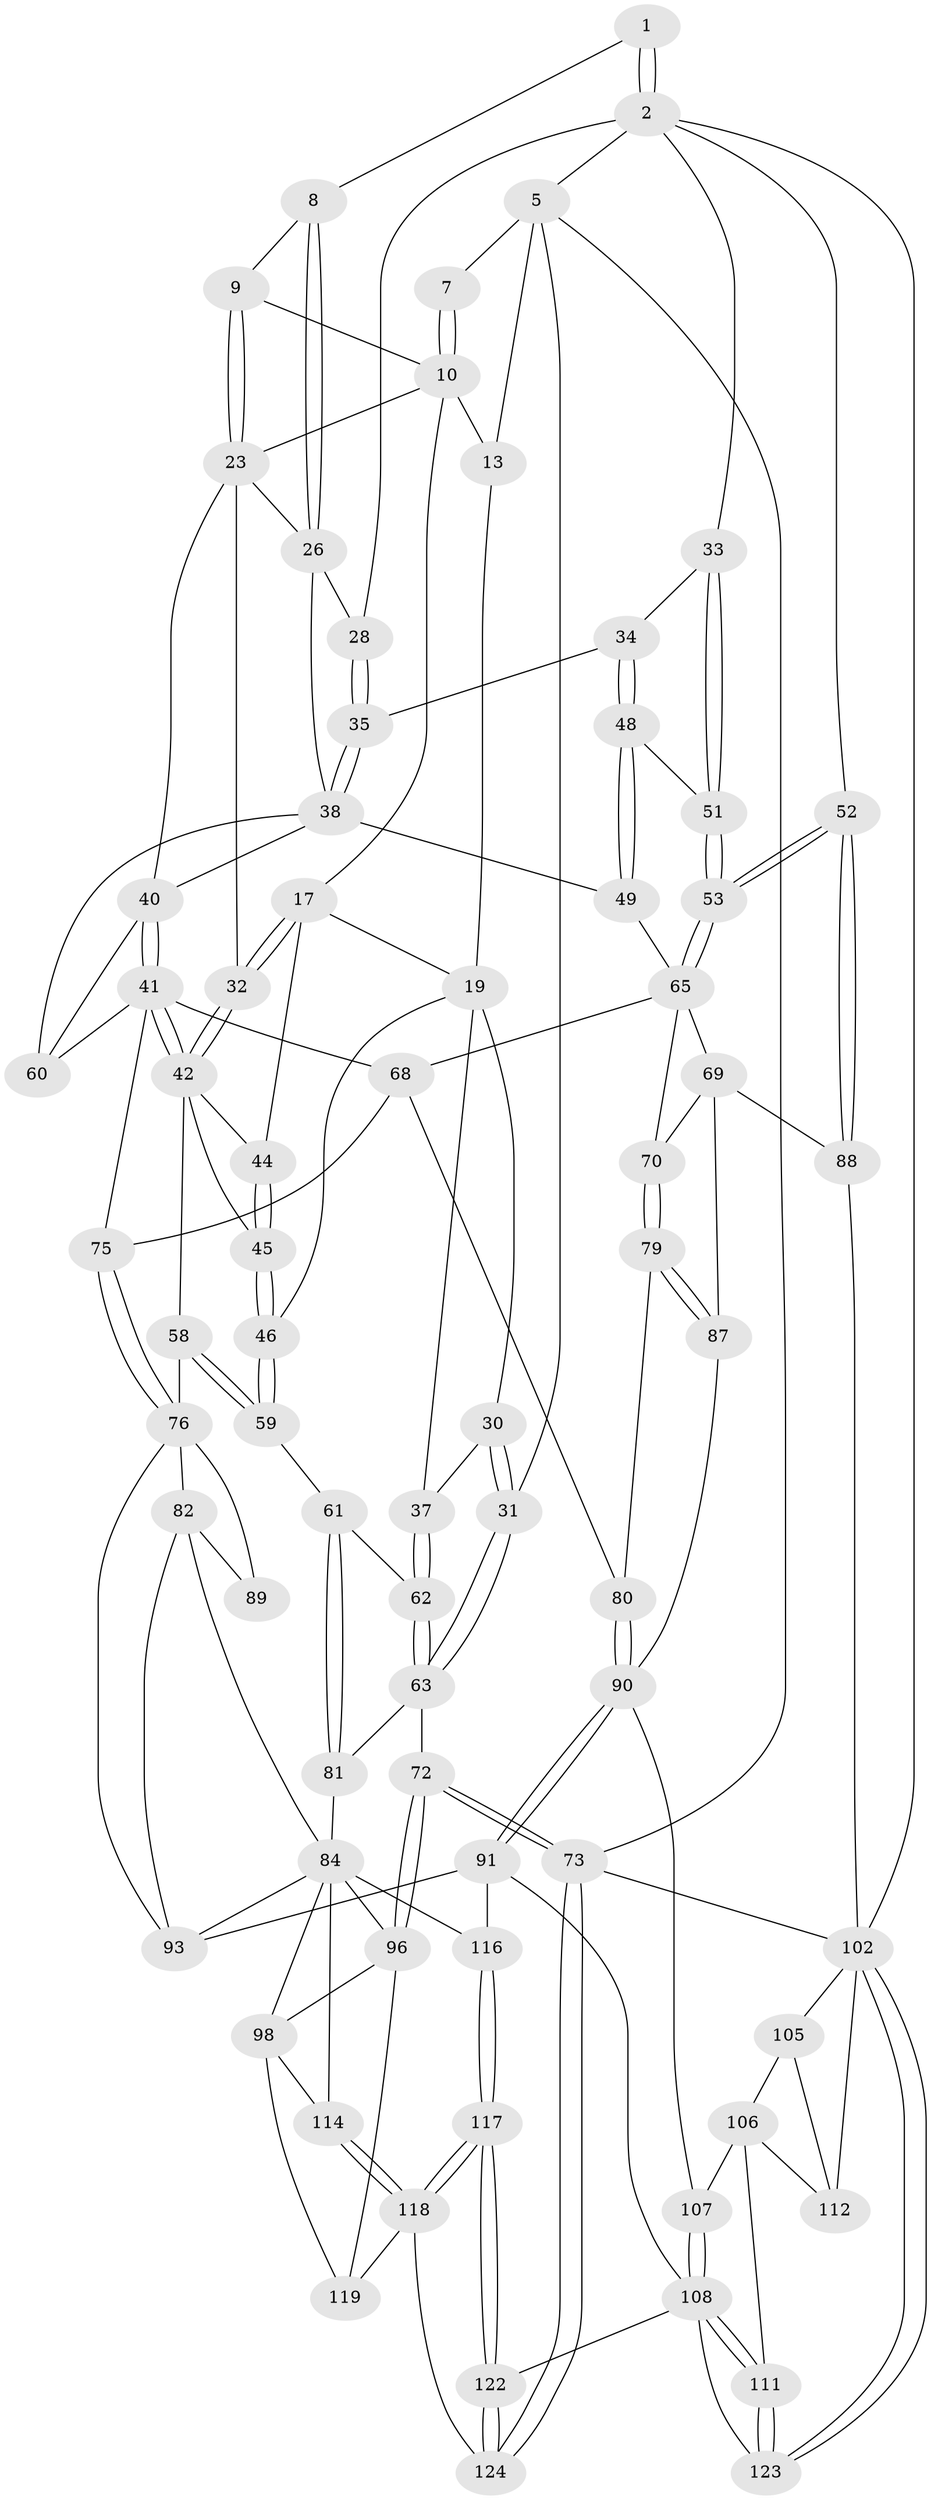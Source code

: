 // original degree distribution, {3: 0.016129032258064516, 5: 0.5, 6: 0.23387096774193547, 4: 0.25}
// Generated by graph-tools (version 1.1) at 2025/21/03/04/25 18:21:35]
// undirected, 74 vertices, 175 edges
graph export_dot {
graph [start="1"]
  node [color=gray90,style=filled];
  1 [pos="+0.7410341402130322+0"];
  2 [pos="+1+0",super="+3"];
  5 [pos="+0+0",super="+16+6"];
  7 [pos="+0.40754862799892505+0"];
  8 [pos="+0.6106485180830035+0.08576652101303671"];
  9 [pos="+0.48187322100286895+0.044168742180496844"];
  10 [pos="+0.4646200373639464+0.02446729855629977",super="+11"];
  13 [pos="+0.21341975600048554+0",super="+14"];
  17 [pos="+0.22525264605706471+0.19536298258112708",super="+18"];
  19 [pos="+0.21017958849952936+0.1933903552064089",super="+36+20"];
  23 [pos="+0.4928809375191193+0.19285743607723066",super="+24"];
  26 [pos="+0.6415991226742732+0.1404030205468272",super="+27"];
  28 [pos="+0.7161482800983956+0.11871572087161188"];
  30 [pos="+0.028725828107551542+0.25340853260864077"];
  31 [pos="+0+0.20061168496196546"];
  32 [pos="+0.3565100221711725+0.2465916115341828"];
  33 [pos="+0.9080153554634969+0.16819308217606552"];
  34 [pos="+0.850193779322972+0.20228337645654643"];
  35 [pos="+0.7860749244263111+0.18811656345062966"];
  37 [pos="+0.051599316545240526+0.2668764606197215"];
  38 [pos="+0.6677378261752064+0.29372578738942895",super="+39+50"];
  40 [pos="+0.4156843217700844+0.3060673111055922",super="+43"];
  41 [pos="+0.4078412613558592+0.30982139118441293",super="+55"];
  42 [pos="+0.3690679378690735+0.27833135889414545",super="+47"];
  44 [pos="+0.22554350696820114+0.22129073354460221"];
  45 [pos="+0.2290927594493245+0.30735713944267073"];
  46 [pos="+0.21255059337600374+0.32775966872029155"];
  48 [pos="+0.8094882814750203+0.32472049329057173"];
  49 [pos="+0.7442316136404129+0.3750511034314665"];
  51 [pos="+0.9736356136998645+0.3472326598902495"];
  52 [pos="+1+0.4914916928905805"];
  53 [pos="+1+0.48022112947543477"];
  58 [pos="+0.26783047347606675+0.49220856278608677"];
  59 [pos="+0.20748698058171017+0.4786393204220487"];
  60 [pos="+0.5672329838741653+0.3971840101948729"];
  61 [pos="+0.18638941020095506+0.4820966219083698"];
  62 [pos="+0.0996153779371827+0.4329841830317685"];
  63 [pos="+0+0.5449244478712936",super="+71"];
  65 [pos="+0.8369812951872899+0.4699225905925136",super="+66"];
  68 [pos="+0.5659974178152092+0.5515090929447077",super="+74"];
  69 [pos="+0.8000586201717648+0.5722907252786965",super="+86"];
  70 [pos="+0.7327932674167467+0.5672738580136653"];
  72 [pos="+0+0.8101908580405742"];
  73 [pos="+0+1"];
  75 [pos="+0.4666958823551349+0.6358912473959024"];
  76 [pos="+0.45220102086380287+0.6530542288387402",super="+77+94"];
  79 [pos="+0.6860809818867962+0.5962259234501138"];
  80 [pos="+0.5752375745494034+0.5803076266840836"];
  81 [pos="+0.12912118800860387+0.5735425255470691"];
  82 [pos="+0.2738995004902689+0.6598943060166756",super="+83"];
  84 [pos="+0.14085972664139573+0.6515756274802864",super="+97+85"];
  87 [pos="+0.7621545890388849+0.72937279557501"];
  88 [pos="+1+0.6295882502293302"];
  89 [pos="+0.29552614917353437+0.6692216305255643"];
  90 [pos="+0.6235276552747775+0.7464554239437259",super="+95"];
  91 [pos="+0.5520705461064783+0.835513176279472",super="+92"];
  93 [pos="+0.4275000971799644+0.7722277506366559",super="+100"];
  96 [pos="+0+0.8022165131839293",super="+99"];
  98 [pos="+0.10242918782119932+0.8123751196804788",super="+115"];
  102 [pos="+1+1",super="+103"];
  105 [pos="+0.8053295009990586+0.7782023776344201"];
  106 [pos="+0.8012605989910094+0.7767688409035491",super="+110"];
  107 [pos="+0.7767360079252221+0.7638280455539552"];
  108 [pos="+0.704551576267716+0.9161587091338148",super="+109"];
  111 [pos="+0.7392127443834756+0.9690978390782574"];
  112 [pos="+0.8850477911235336+0.9162144364738877"];
  114 [pos="+0.20157272598267692+0.9083093423439478"];
  116 [pos="+0.3513173646752424+0.9256952001409707"];
  117 [pos="+0.34336653676083245+0.984779851117137"];
  118 [pos="+0.23451687314577857+0.9397152432324261",super="+120"];
  119 [pos="+0.1340818622067172+0.9831685523621314"];
  122 [pos="+0.3702239438743849+1"];
  123 [pos="+0.7178546441121346+1"];
  124 [pos="+0.16983909999605912+1"];
  1 -- 2;
  1 -- 2;
  1 -- 8;
  2 -- 28;
  2 -- 33;
  2 -- 52;
  2 -- 5;
  2 -- 102;
  5 -- 73;
  5 -- 31;
  5 -- 13 [weight=2];
  5 -- 7;
  7 -- 10;
  7 -- 10;
  8 -- 9;
  8 -- 26;
  8 -- 26;
  9 -- 10;
  9 -- 23;
  9 -- 23;
  10 -- 13;
  10 -- 17;
  10 -- 23;
  13 -- 19 [weight=2];
  17 -- 32;
  17 -- 32;
  17 -- 19;
  17 -- 44;
  19 -- 37;
  19 -- 46;
  19 -- 30;
  23 -- 26;
  23 -- 40;
  23 -- 32;
  26 -- 28;
  26 -- 38;
  28 -- 35;
  28 -- 35;
  30 -- 31;
  30 -- 31;
  30 -- 37;
  31 -- 63;
  31 -- 63;
  32 -- 42;
  32 -- 42;
  33 -- 34;
  33 -- 51;
  33 -- 51;
  34 -- 35;
  34 -- 48;
  34 -- 48;
  35 -- 38;
  35 -- 38;
  37 -- 62;
  37 -- 62;
  38 -- 40;
  38 -- 49;
  38 -- 60;
  40 -- 41;
  40 -- 41;
  40 -- 60;
  41 -- 42 [weight=2];
  41 -- 42;
  41 -- 68;
  41 -- 75;
  41 -- 60;
  42 -- 58;
  42 -- 44;
  42 -- 45;
  44 -- 45;
  44 -- 45;
  45 -- 46;
  45 -- 46;
  46 -- 59;
  46 -- 59;
  48 -- 49;
  48 -- 49;
  48 -- 51;
  49 -- 65;
  51 -- 53;
  51 -- 53;
  52 -- 53;
  52 -- 53;
  52 -- 88;
  52 -- 88;
  53 -- 65;
  53 -- 65;
  58 -- 59;
  58 -- 59;
  58 -- 76;
  59 -- 61;
  61 -- 62;
  61 -- 81;
  61 -- 81;
  62 -- 63;
  62 -- 63;
  63 -- 72;
  63 -- 81;
  65 -- 69;
  65 -- 68;
  65 -- 70;
  68 -- 80;
  68 -- 75;
  69 -- 70;
  69 -- 88;
  69 -- 87;
  70 -- 79;
  70 -- 79;
  72 -- 73;
  72 -- 73;
  72 -- 96;
  72 -- 96;
  73 -- 124;
  73 -- 124;
  73 -- 102;
  75 -- 76;
  75 -- 76;
  76 -- 89 [weight=2];
  76 -- 82;
  76 -- 93;
  79 -- 80;
  79 -- 87;
  79 -- 87;
  80 -- 90;
  80 -- 90;
  81 -- 84;
  82 -- 89;
  82 -- 84;
  82 -- 93;
  84 -- 98;
  84 -- 114;
  84 -- 116;
  84 -- 93;
  84 -- 96;
  87 -- 90;
  88 -- 102;
  90 -- 91;
  90 -- 91;
  90 -- 107;
  91 -- 116;
  91 -- 93;
  91 -- 108;
  96 -- 98;
  96 -- 119;
  98 -- 114;
  98 -- 119;
  102 -- 123;
  102 -- 123;
  102 -- 105;
  102 -- 112;
  105 -- 106;
  105 -- 112;
  106 -- 107;
  106 -- 112;
  106 -- 111;
  107 -- 108;
  107 -- 108;
  108 -- 111;
  108 -- 111;
  108 -- 123;
  108 -- 122;
  111 -- 123;
  111 -- 123;
  114 -- 118;
  114 -- 118;
  116 -- 117;
  116 -- 117;
  117 -- 118;
  117 -- 118;
  117 -- 122;
  117 -- 122;
  118 -- 124;
  118 -- 119;
  122 -- 124;
  122 -- 124;
}
